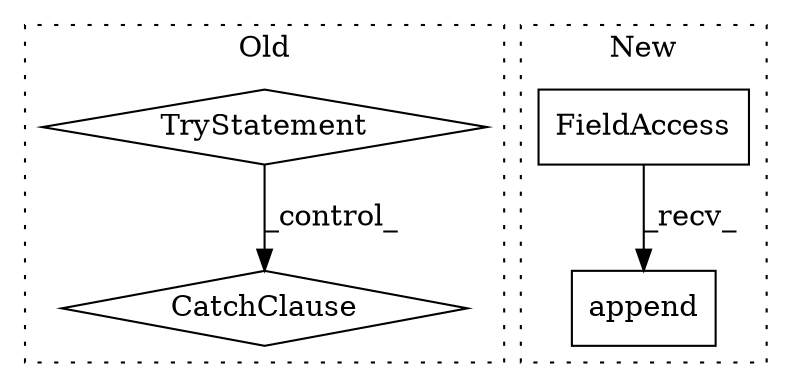 digraph G {
subgraph cluster0 {
1 [label="CatchClause" a="12" s="474,510" l="13,2" shape="diamond"];
3 [label="TryStatement" a="54" s="434" l="4" shape="diamond"];
label = "Old";
style="dotted";
}
subgraph cluster1 {
2 [label="append" a="32" s="311,379" l="7,1" shape="box"];
4 [label="FieldAccess" a="22" s="302" l="8" shape="box"];
label = "New";
style="dotted";
}
3 -> 1 [label="_control_"];
4 -> 2 [label="_recv_"];
}